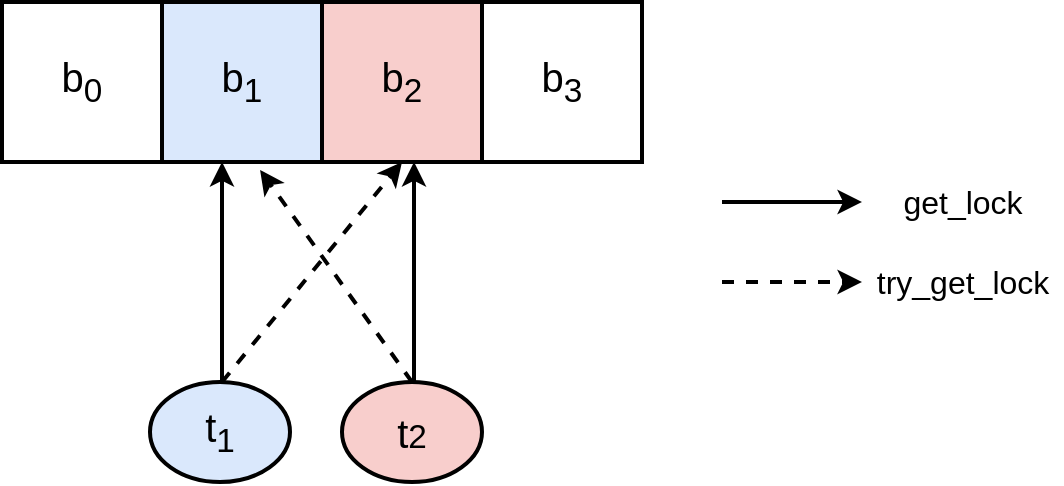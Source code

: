 <mxfile version="14.4.8" type="github">
  <diagram id="YiBbEwYWzPLb8gHCu-M_" name="Page-1">
    <mxGraphModel dx="1426" dy="737" grid="1" gridSize="10" guides="1" tooltips="1" connect="1" arrows="1" fold="1" page="1" pageScale="1" pageWidth="827" pageHeight="1169" math="0" shadow="0">
      <root>
        <mxCell id="0" />
        <mxCell id="1" parent="0" />
        <mxCell id="r8ANfhzWuDnVe35D3QT9-1" value="&lt;font style=&quot;font-size: 20px&quot;&gt;b&lt;sub&gt;0&lt;/sub&gt;&lt;/font&gt;" style="whiteSpace=wrap;html=1;aspect=fixed;strokeWidth=2;" vertex="1" parent="1">
          <mxGeometry x="230" y="240" width="80" height="80" as="geometry" />
        </mxCell>
        <mxCell id="r8ANfhzWuDnVe35D3QT9-2" value="&lt;font style=&quot;font-size: 20px&quot;&gt;b&lt;sub&gt;1&lt;/sub&gt;&lt;/font&gt;" style="whiteSpace=wrap;html=1;aspect=fixed;strokeWidth=2;fillColor=#DAE8FC;" vertex="1" parent="1">
          <mxGeometry x="310" y="240" width="80" height="80" as="geometry" />
        </mxCell>
        <mxCell id="r8ANfhzWuDnVe35D3QT9-3" value="&lt;font style=&quot;font-size: 20px&quot;&gt;b&lt;sub&gt;2&lt;/sub&gt;&lt;/font&gt;" style="whiteSpace=wrap;html=1;aspect=fixed;strokeWidth=2;fillColor=#f8cecc;" vertex="1" parent="1">
          <mxGeometry x="390" y="240" width="80" height="80" as="geometry" />
        </mxCell>
        <mxCell id="r8ANfhzWuDnVe35D3QT9-4" value="&lt;font style=&quot;font-size: 20px&quot;&gt;b&lt;sub&gt;3&lt;/sub&gt;&lt;/font&gt;" style="whiteSpace=wrap;html=1;aspect=fixed;strokeWidth=2;" vertex="1" parent="1">
          <mxGeometry x="470" y="240" width="80" height="80" as="geometry" />
        </mxCell>
        <mxCell id="r8ANfhzWuDnVe35D3QT9-5" value="" style="endArrow=classic;html=1;strokeWidth=2;" edge="1" parent="1">
          <mxGeometry width="50" height="50" relative="1" as="geometry">
            <mxPoint x="340" y="430" as="sourcePoint" />
            <mxPoint x="340" y="320" as="targetPoint" />
          </mxGeometry>
        </mxCell>
        <mxCell id="r8ANfhzWuDnVe35D3QT9-6" value="&lt;font style=&quot;font-size: 20px&quot;&gt;t&lt;sub&gt;1&lt;/sub&gt;&lt;/font&gt;" style="ellipse;whiteSpace=wrap;html=1;strokeWidth=2;fillColor=#dae8fc;" vertex="1" parent="1">
          <mxGeometry x="304" y="430" width="70" height="50" as="geometry" />
        </mxCell>
        <mxCell id="r8ANfhzWuDnVe35D3QT9-7" value="" style="endArrow=classic;html=1;strokeWidth=2;" edge="1" parent="1">
          <mxGeometry width="50" height="50" relative="1" as="geometry">
            <mxPoint x="436" y="430" as="sourcePoint" />
            <mxPoint x="436" y="320" as="targetPoint" />
          </mxGeometry>
        </mxCell>
        <mxCell id="r8ANfhzWuDnVe35D3QT9-8" value="&lt;span style=&quot;font-size: 20px&quot;&gt;t&lt;/span&gt;&lt;span style=&quot;font-size: 16.667px&quot;&gt;2&lt;/span&gt;" style="ellipse;whiteSpace=wrap;html=1;strokeWidth=2;fillColor=#f8cecc;" vertex="1" parent="1">
          <mxGeometry x="400" y="430" width="70" height="50" as="geometry" />
        </mxCell>
        <mxCell id="r8ANfhzWuDnVe35D3QT9-9" value="" style="endArrow=classic;html=1;strokeWidth=2;entryX=0.5;entryY=1;entryDx=0;entryDy=0;dashed=1;" edge="1" parent="1" target="r8ANfhzWuDnVe35D3QT9-3">
          <mxGeometry width="50" height="50" relative="1" as="geometry">
            <mxPoint x="340" y="430" as="sourcePoint" />
            <mxPoint x="390" y="380" as="targetPoint" />
          </mxGeometry>
        </mxCell>
        <mxCell id="r8ANfhzWuDnVe35D3QT9-10" value="" style="endArrow=classic;html=1;dashed=1;strokeWidth=2;exitX=0.5;exitY=0;exitDx=0;exitDy=0;entryX=0.613;entryY=1.05;entryDx=0;entryDy=0;entryPerimeter=0;" edge="1" parent="1" source="r8ANfhzWuDnVe35D3QT9-8" target="r8ANfhzWuDnVe35D3QT9-2">
          <mxGeometry width="50" height="50" relative="1" as="geometry">
            <mxPoint x="380" y="420" as="sourcePoint" />
            <mxPoint x="340" y="320" as="targetPoint" />
          </mxGeometry>
        </mxCell>
        <mxCell id="r8ANfhzWuDnVe35D3QT9-13" value="" style="endArrow=classic;html=1;strokeWidth=2;" edge="1" parent="1">
          <mxGeometry width="50" height="50" relative="1" as="geometry">
            <mxPoint x="590" y="340" as="sourcePoint" />
            <mxPoint x="660" y="340" as="targetPoint" />
          </mxGeometry>
        </mxCell>
        <mxCell id="r8ANfhzWuDnVe35D3QT9-14" value="&lt;font style=&quot;font-size: 16px&quot;&gt;get_lock&lt;/font&gt;" style="text;html=1;align=center;verticalAlign=middle;resizable=0;points=[];autosize=1;" vertex="1" parent="1">
          <mxGeometry x="670" y="330" width="80" height="20" as="geometry" />
        </mxCell>
        <mxCell id="r8ANfhzWuDnVe35D3QT9-15" value="" style="endArrow=classic;html=1;strokeWidth=2;dashed=1;" edge="1" parent="1">
          <mxGeometry width="50" height="50" relative="1" as="geometry">
            <mxPoint x="590" y="380" as="sourcePoint" />
            <mxPoint x="660" y="380" as="targetPoint" />
          </mxGeometry>
        </mxCell>
        <mxCell id="r8ANfhzWuDnVe35D3QT9-16" value="&lt;font style=&quot;font-size: 16px&quot;&gt;try_get_lock&lt;/font&gt;" style="text;html=1;align=center;verticalAlign=middle;resizable=0;points=[];autosize=1;" vertex="1" parent="1">
          <mxGeometry x="660" y="370" width="100" height="20" as="geometry" />
        </mxCell>
      </root>
    </mxGraphModel>
  </diagram>
</mxfile>
